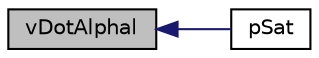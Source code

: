 digraph "vDotAlphal"
{
  bgcolor="transparent";
  edge [fontname="Helvetica",fontsize="10",labelfontname="Helvetica",labelfontsize="10"];
  node [fontname="Helvetica",fontsize="10",shape=record];
  rankdir="LR";
  Node29 [label="vDotAlphal",height=0.2,width=0.4,color="black", fillcolor="grey75", style="filled", fontcolor="black"];
  Node29 -> Node30 [dir="back",color="midnightblue",fontsize="10",style="solid",fontname="Helvetica"];
  Node30 [label="pSat",height=0.2,width=0.4,color="black",URL="$a33077.html#a85c8366cc9dbe177cbff57ddb7bc1d04",tooltip="Return const-access to the saturation vapour pressure. "];
}
